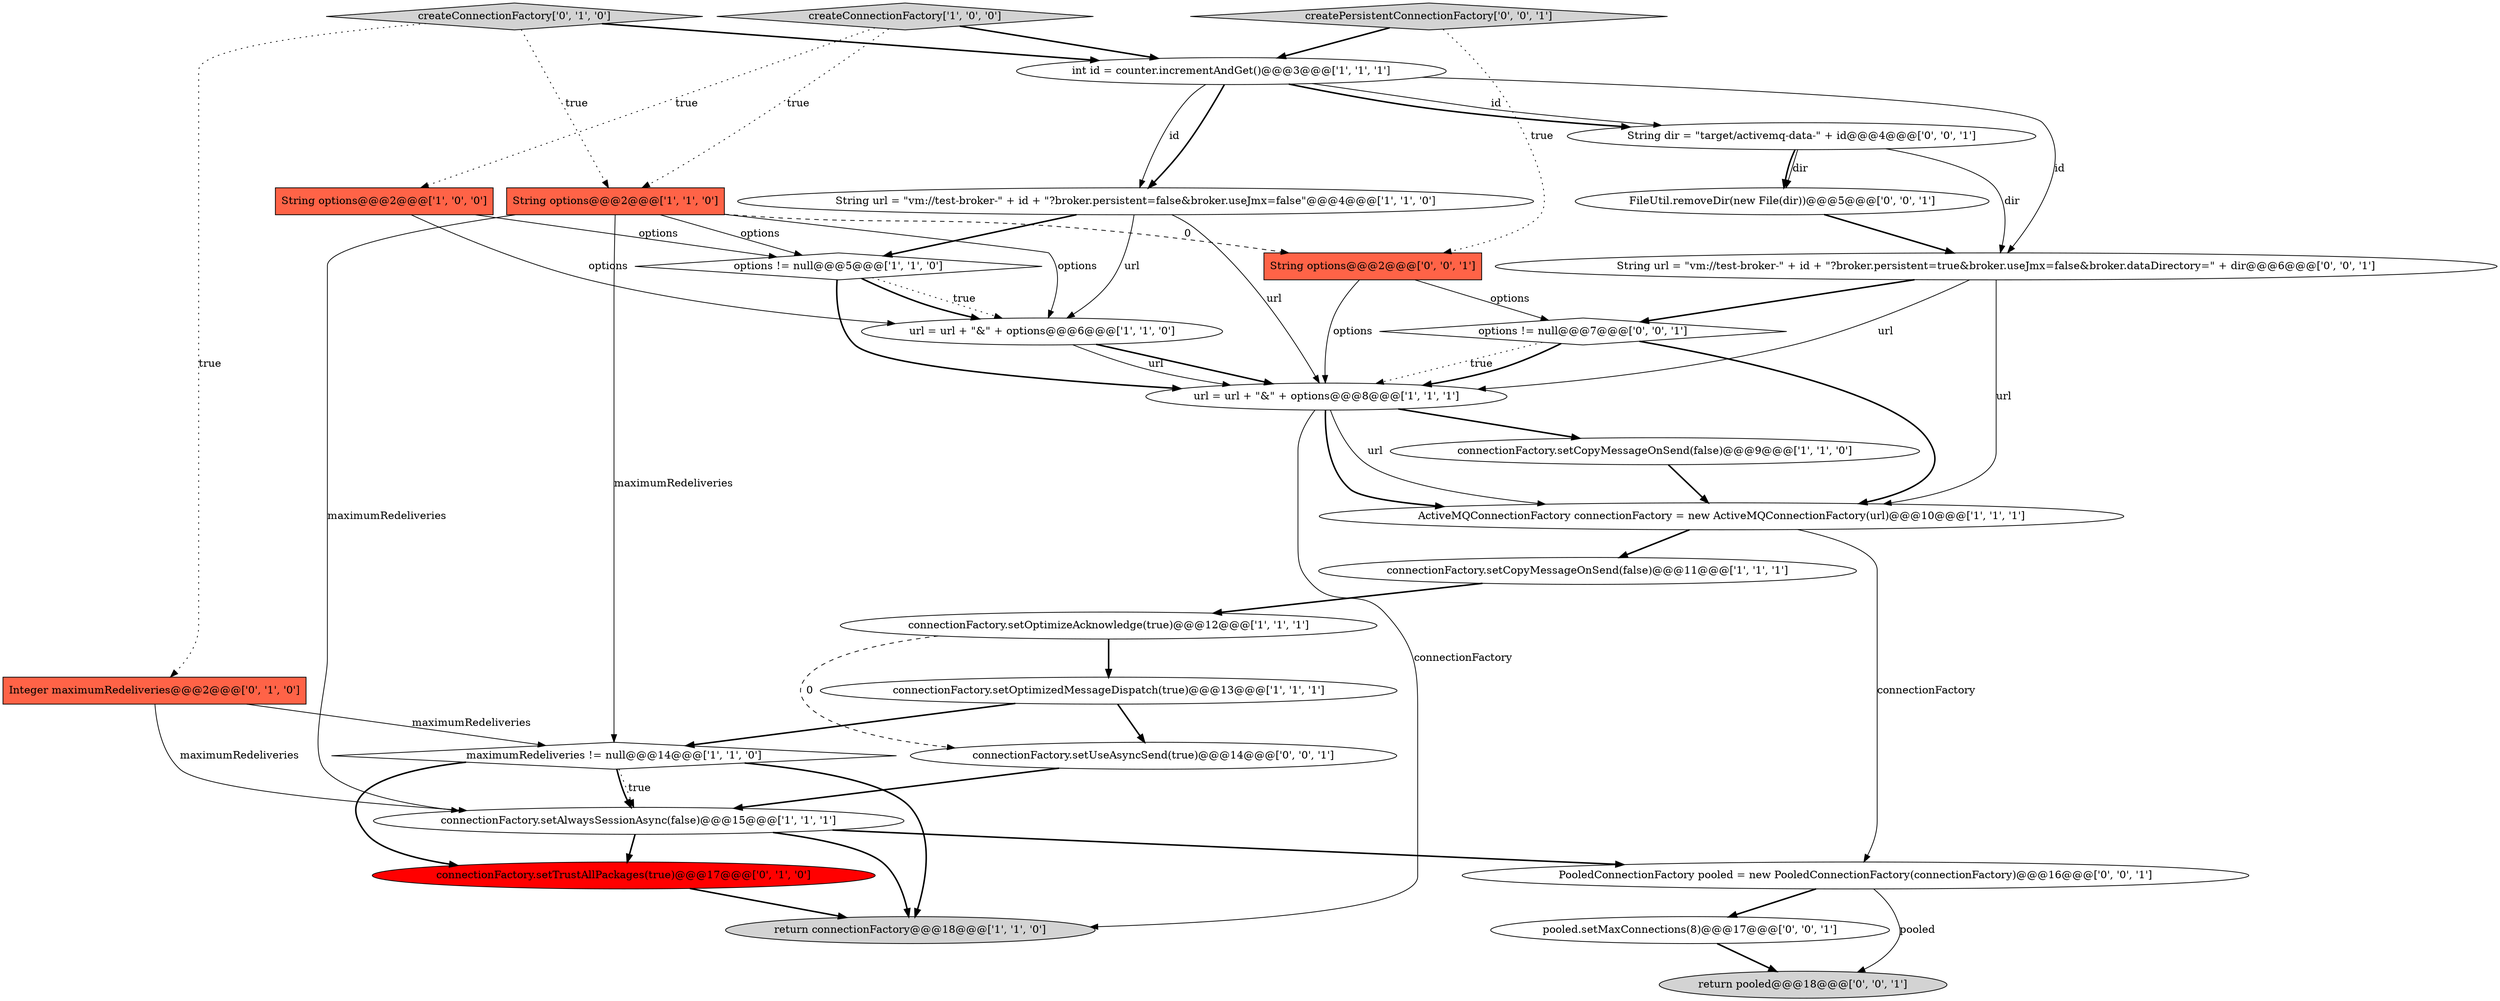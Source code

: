 digraph {
9 [style = filled, label = "url = url + \"&\" + options@@@6@@@['1', '1', '0']", fillcolor = white, shape = ellipse image = "AAA0AAABBB1BBB"];
22 [style = filled, label = "PooledConnectionFactory pooled = new PooledConnectionFactory(connectionFactory)@@@16@@@['0', '0', '1']", fillcolor = white, shape = ellipse image = "AAA0AAABBB3BBB"];
24 [style = filled, label = "pooled.setMaxConnections(8)@@@17@@@['0', '0', '1']", fillcolor = white, shape = ellipse image = "AAA0AAABBB3BBB"];
13 [style = filled, label = "String url = \"vm://test-broker-\" + id + \"?broker.persistent=false&broker.useJmx=false\"@@@4@@@['1', '1', '0']", fillcolor = white, shape = ellipse image = "AAA0AAABBB1BBB"];
3 [style = filled, label = "connectionFactory.setAlwaysSessionAsync(false)@@@15@@@['1', '1', '1']", fillcolor = white, shape = ellipse image = "AAA0AAABBB1BBB"];
17 [style = filled, label = "createConnectionFactory['0', '1', '0']", fillcolor = lightgray, shape = diamond image = "AAA0AAABBB2BBB"];
8 [style = filled, label = "return connectionFactory@@@18@@@['1', '1', '0']", fillcolor = lightgray, shape = ellipse image = "AAA0AAABBB1BBB"];
19 [style = filled, label = "createPersistentConnectionFactory['0', '0', '1']", fillcolor = lightgray, shape = diamond image = "AAA0AAABBB3BBB"];
4 [style = filled, label = "String options@@@2@@@['1', '0', '0']", fillcolor = tomato, shape = box image = "AAA0AAABBB1BBB"];
25 [style = filled, label = "String dir = \"target/activemq-data-\" + id@@@4@@@['0', '0', '1']", fillcolor = white, shape = ellipse image = "AAA0AAABBB3BBB"];
5 [style = filled, label = "ActiveMQConnectionFactory connectionFactory = new ActiveMQConnectionFactory(url)@@@10@@@['1', '1', '1']", fillcolor = white, shape = ellipse image = "AAA0AAABBB1BBB"];
20 [style = filled, label = "connectionFactory.setUseAsyncSend(true)@@@14@@@['0', '0', '1']", fillcolor = white, shape = ellipse image = "AAA0AAABBB3BBB"];
26 [style = filled, label = "String url = \"vm://test-broker-\" + id + \"?broker.persistent=true&broker.useJmx=false&broker.dataDirectory=\" + dir@@@6@@@['0', '0', '1']", fillcolor = white, shape = ellipse image = "AAA0AAABBB3BBB"];
27 [style = filled, label = "options != null@@@7@@@['0', '0', '1']", fillcolor = white, shape = diamond image = "AAA0AAABBB3BBB"];
12 [style = filled, label = "maximumRedeliveries != null@@@14@@@['1', '1', '0']", fillcolor = white, shape = diamond image = "AAA0AAABBB1BBB"];
7 [style = filled, label = "connectionFactory.setCopyMessageOnSend(false)@@@9@@@['1', '1', '0']", fillcolor = white, shape = ellipse image = "AAA0AAABBB1BBB"];
14 [style = filled, label = "int id = counter.incrementAndGet()@@@3@@@['1', '1', '1']", fillcolor = white, shape = ellipse image = "AAA0AAABBB1BBB"];
18 [style = filled, label = "connectionFactory.setTrustAllPackages(true)@@@17@@@['0', '1', '0']", fillcolor = red, shape = ellipse image = "AAA1AAABBB2BBB"];
0 [style = filled, label = "connectionFactory.setCopyMessageOnSend(false)@@@11@@@['1', '1', '1']", fillcolor = white, shape = ellipse image = "AAA0AAABBB1BBB"];
21 [style = filled, label = "FileUtil.removeDir(new File(dir))@@@5@@@['0', '0', '1']", fillcolor = white, shape = ellipse image = "AAA0AAABBB3BBB"];
15 [style = filled, label = "connectionFactory.setOptimizedMessageDispatch(true)@@@13@@@['1', '1', '1']", fillcolor = white, shape = ellipse image = "AAA0AAABBB1BBB"];
16 [style = filled, label = "Integer maximumRedeliveries@@@2@@@['0', '1', '0']", fillcolor = tomato, shape = box image = "AAA0AAABBB2BBB"];
11 [style = filled, label = "options != null@@@5@@@['1', '1', '0']", fillcolor = white, shape = diamond image = "AAA0AAABBB1BBB"];
28 [style = filled, label = "return pooled@@@18@@@['0', '0', '1']", fillcolor = lightgray, shape = ellipse image = "AAA0AAABBB3BBB"];
1 [style = filled, label = "createConnectionFactory['1', '0', '0']", fillcolor = lightgray, shape = diamond image = "AAA0AAABBB1BBB"];
2 [style = filled, label = "connectionFactory.setOptimizeAcknowledge(true)@@@12@@@['1', '1', '1']", fillcolor = white, shape = ellipse image = "AAA0AAABBB1BBB"];
23 [style = filled, label = "String options@@@2@@@['0', '0', '1']", fillcolor = tomato, shape = box image = "AAA0AAABBB3BBB"];
6 [style = filled, label = "String options@@@2@@@['1', '1', '0']", fillcolor = tomato, shape = box image = "AAA0AAABBB1BBB"];
10 [style = filled, label = "url = url + \"&\" + options@@@8@@@['1', '1', '1']", fillcolor = white, shape = ellipse image = "AAA0AAABBB1BBB"];
24->28 [style = bold, label=""];
12->3 [style = dotted, label="true"];
14->25 [style = bold, label=""];
2->20 [style = dashed, label="0"];
13->9 [style = solid, label="url"];
16->3 [style = solid, label="maximumRedeliveries"];
25->21 [style = solid, label="dir"];
17->6 [style = dotted, label="true"];
5->22 [style = solid, label="connectionFactory"];
14->26 [style = solid, label="id"];
0->2 [style = bold, label=""];
27->10 [style = dotted, label="true"];
4->11 [style = solid, label="options"];
25->26 [style = solid, label="dir"];
19->23 [style = dotted, label="true"];
11->9 [style = dotted, label="true"];
20->3 [style = bold, label=""];
1->4 [style = dotted, label="true"];
9->10 [style = bold, label=""];
11->9 [style = bold, label=""];
3->22 [style = bold, label=""];
6->12 [style = solid, label="maximumRedeliveries"];
13->11 [style = bold, label=""];
10->7 [style = bold, label=""];
3->18 [style = bold, label=""];
17->16 [style = dotted, label="true"];
6->11 [style = solid, label="options"];
21->26 [style = bold, label=""];
26->27 [style = bold, label=""];
7->5 [style = bold, label=""];
13->10 [style = solid, label="url"];
10->5 [style = bold, label=""];
19->14 [style = bold, label=""];
6->9 [style = solid, label="options"];
5->0 [style = bold, label=""];
23->27 [style = solid, label="options"];
17->14 [style = bold, label=""];
11->10 [style = bold, label=""];
12->8 [style = bold, label=""];
15->20 [style = bold, label=""];
6->3 [style = solid, label="maximumRedeliveries"];
26->5 [style = solid, label="url"];
3->8 [style = bold, label=""];
27->10 [style = bold, label=""];
14->13 [style = solid, label="id"];
2->15 [style = bold, label=""];
9->10 [style = solid, label="url"];
10->8 [style = solid, label="connectionFactory"];
12->18 [style = bold, label=""];
14->25 [style = solid, label="id"];
22->28 [style = solid, label="pooled"];
1->6 [style = dotted, label="true"];
1->14 [style = bold, label=""];
15->12 [style = bold, label=""];
12->3 [style = bold, label=""];
18->8 [style = bold, label=""];
14->13 [style = bold, label=""];
27->5 [style = bold, label=""];
23->10 [style = solid, label="options"];
22->24 [style = bold, label=""];
16->12 [style = solid, label="maximumRedeliveries"];
6->23 [style = dashed, label="0"];
25->21 [style = bold, label=""];
4->9 [style = solid, label="options"];
26->10 [style = solid, label="url"];
10->5 [style = solid, label="url"];
}
